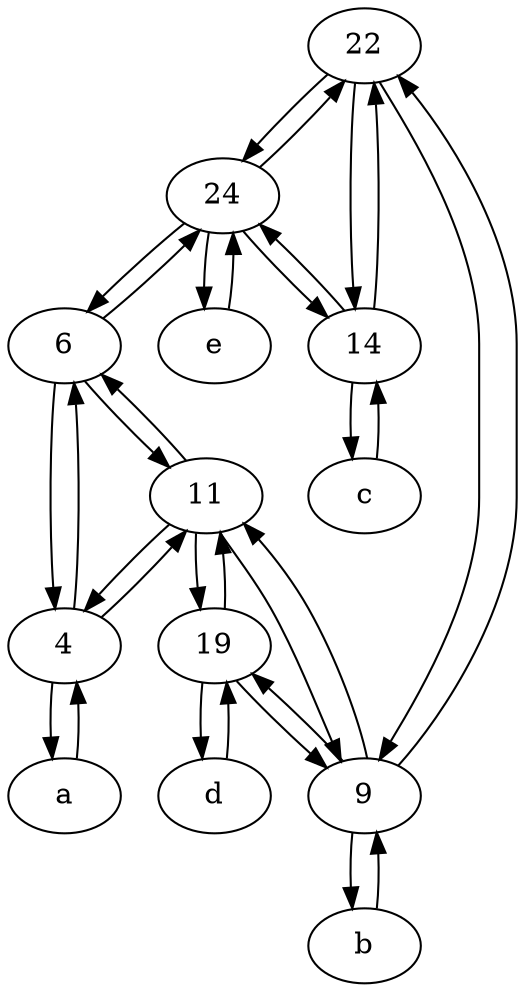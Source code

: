 digraph  {
	22;
	24;
	19;
	c [pos="20,10!"];
	6;
	9;
	4;
	b [pos="50,20!"];
	11;
	14;
	d [pos="20,30!"];
	e [pos="30,50!"];
	a [pos="40,10!"];
	d -> 19;
	c -> 14;
	24 -> 14;
	24 -> 6;
	b -> 9;
	6 -> 11;
	14 -> 24;
	a -> 4;
	e -> 24;
	9 -> 19;
	11 -> 9;
	6 -> 24;
	4 -> 6;
	22 -> 14;
	9 -> b;
	19 -> 9;
	19 -> 11;
	11 -> 4;
	4 -> 11;
	11 -> 19;
	4 -> a;
	11 -> 6;
	19 -> d;
	22 -> 9;
	14 -> 22;
	9 -> 11;
	24 -> 22;
	6 -> 4;
	14 -> c;
	22 -> 24;
	9 -> 22;
	24 -> e;

	}